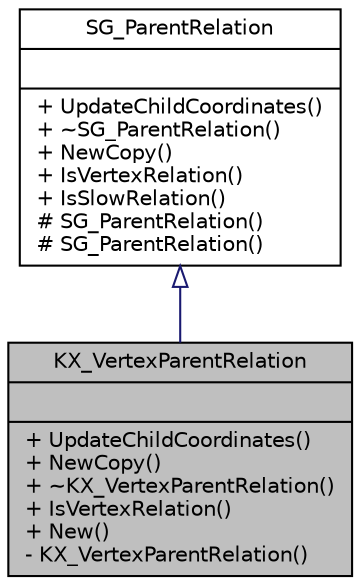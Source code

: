 digraph G
{
  edge [fontname="Helvetica",fontsize="10",labelfontname="Helvetica",labelfontsize="10"];
  node [fontname="Helvetica",fontsize="10",shape=record];
  Node1 [label="{KX_VertexParentRelation\n||+ UpdateChildCoordinates()\l+ NewCopy()\l+ ~KX_VertexParentRelation()\l+ IsVertexRelation()\l+ New()\l- KX_VertexParentRelation()\l}",height=0.2,width=0.4,color="black", fillcolor="grey75", style="filled" fontcolor="black"];
  Node2 -> Node1 [dir=back,color="midnightblue",fontsize="10",style="solid",arrowtail="empty",fontname="Helvetica"];
  Node2 [label="{SG_ParentRelation\n||+ UpdateChildCoordinates()\l+ ~SG_ParentRelation()\l+ NewCopy()\l+ IsVertexRelation()\l+ IsSlowRelation()\l# SG_ParentRelation()\l# SG_ParentRelation()\l}",height=0.2,width=0.4,color="black", fillcolor="white", style="filled",URL="$db/d78/classSG__ParentRelation.html"];
}
